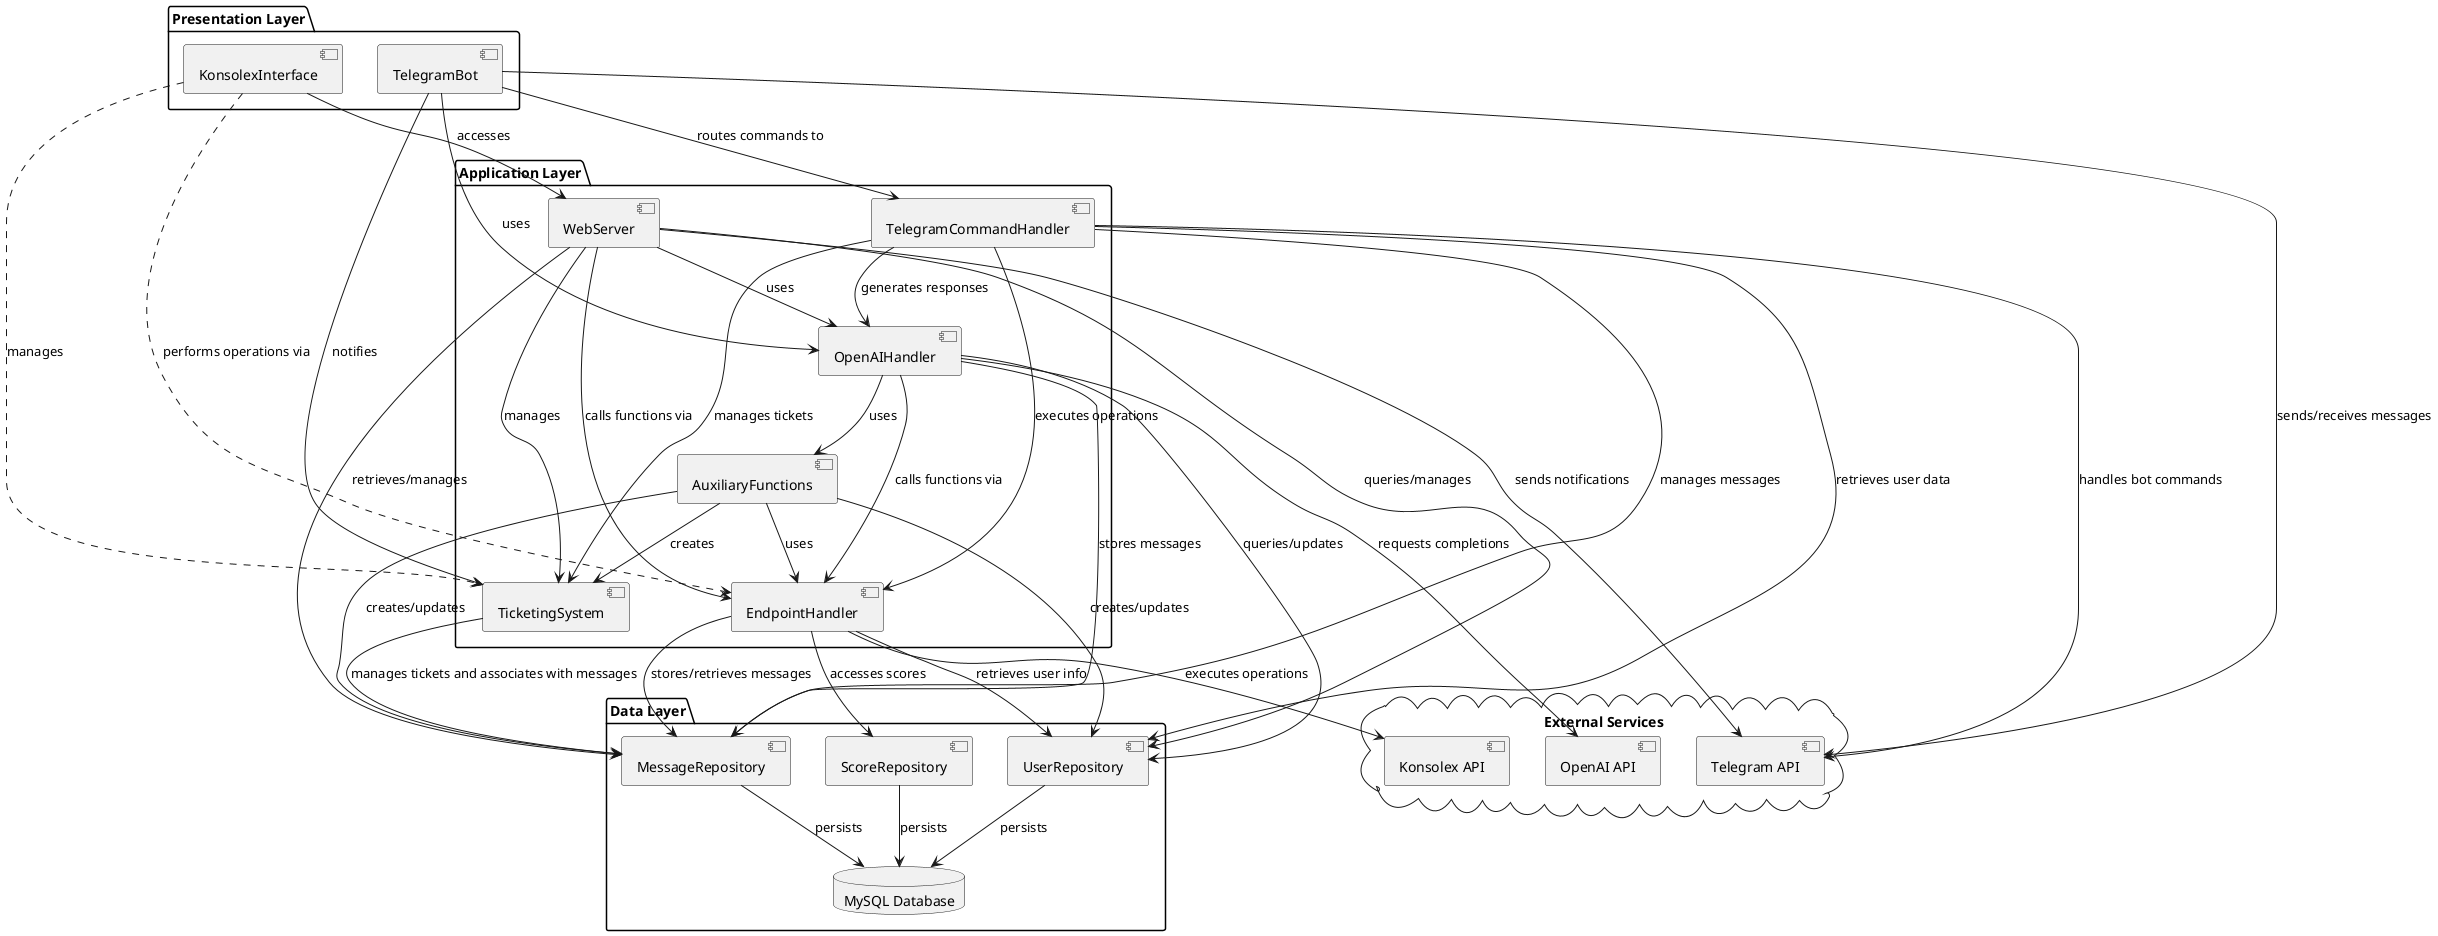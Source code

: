 @startuml Component Diagram

package "Presentation Layer" {
  [TelegramBot] as TgBot
  [KonsolexInterface] as WebAdmin
}

package "Application Layer" {
  [OpenAIHandler] as AIHandler
  [EndpointHandler] as EndpointHandler
  [TicketingSystem] as Tickets
  [WebServer] as WebSrv
  [AuxiliaryFunctions] as AuxFuncs
  [TelegramCommandHandler] as TelegramCmd
}

package "Data Layer" {
  [UserRepository] as UserRepo
  [MessageRepository] as MsgRepo
  [ScoreRepository] as ScoreRepo
  database "MySQL Database" as DB
}

cloud "External Services" {
  [OpenAI API] as OpenAI
  [Konsolex API] as Konsolex
  [Telegram API] as TelegramAPI
}

' Presentation to Application
TgBot --> AIHandler : uses
TgBot --> Tickets : notifies
TgBot --> TelegramCmd : routes commands to
WebAdmin --> WebSrv : accesses
WebAdmin .> Tickets : manages
WebAdmin ..> EndpointHandler : performs operations via

' Application interconnections
AIHandler --> AuxFuncs : uses
AIHandler --> EndpointHandler : calls functions via
WebSrv --> Tickets : manages
WebSrv --> AIHandler : uses
WebSrv --> EndpointHandler : calls functions via
AuxFuncs --> Tickets : creates
AuxFuncs --> EndpointHandler : uses
TelegramCmd --> Tickets : manages tickets
TelegramCmd --> EndpointHandler : executes operations
TelegramCmd --> AIHandler : generates responses

' Application to Data
AIHandler --> UserRepo : queries/updates
AIHandler --> MsgRepo : stores messages
EndpointHandler --> UserRepo : retrieves user info
EndpointHandler --> MsgRepo : stores/retrieves messages
EndpointHandler --> ScoreRepo : accesses scores
WebSrv --> UserRepo : queries/manages
WebSrv --> MsgRepo : retrieves/manages
AuxFuncs --> UserRepo : creates/updates
AuxFuncs --> MsgRepo : creates/updates
Tickets --> MsgRepo : manages tickets and associates with messages
TelegramCmd --> UserRepo : retrieves user data
TelegramCmd --> MsgRepo : manages messages

' Data to Database
UserRepo --> DB : persists
MsgRepo --> DB : persists
ScoreRepo --> DB : persists

' External connections
AIHandler --> OpenAI : requests completions
EndpointHandler --> Konsolex : executes operations
TgBot --> TelegramAPI : sends/receives messages
WebSrv --> TelegramAPI : sends notifications
TelegramCmd --> TelegramAPI : handles bot commands

@enduml
